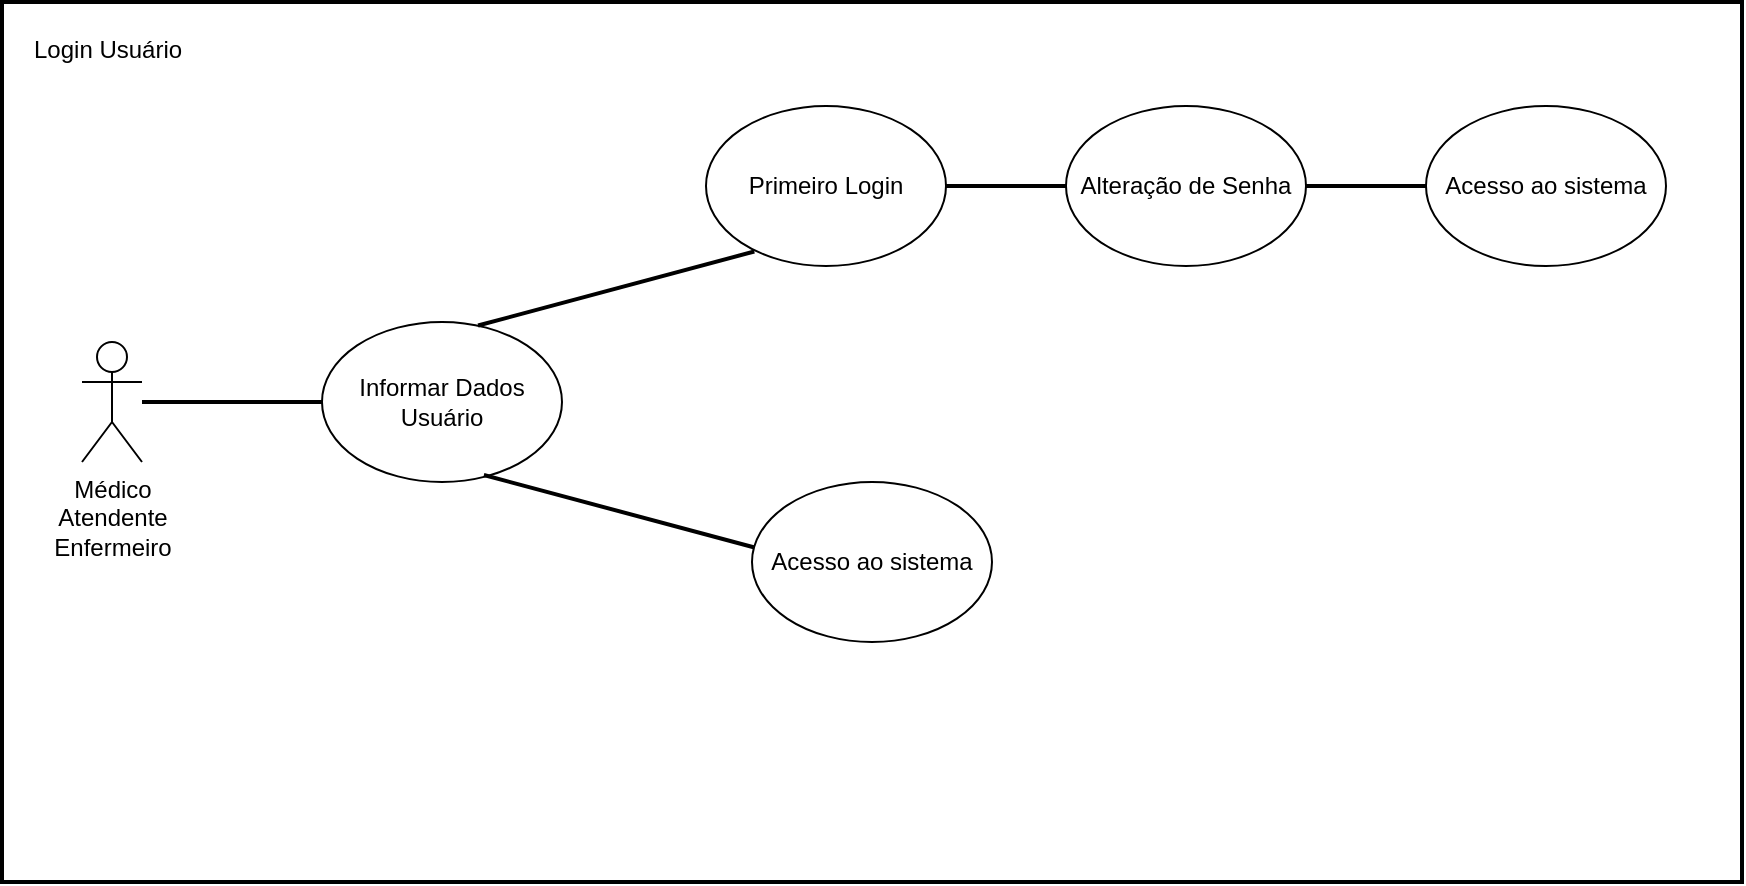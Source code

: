 <mxfile version="14.9.5" type="google"><diagram id="TSH-5vg3sOKShs2ccdqs" name="Page-1"><mxGraphModel dx="1108" dy="393" grid="1" gridSize="10" guides="1" tooltips="1" connect="1" arrows="1" fold="1" page="1" pageScale="1" pageWidth="827" pageHeight="1169" math="0" shadow="0"><root><mxCell id="0"/><mxCell id="1" parent="0"/><mxCell id="7AgJ8-tnHJt5b01yKNm--1" value="" style="rounded=0;whiteSpace=wrap;html=1;strokeWidth=2;" vertex="1" parent="1"><mxGeometry x="50" y="530" width="870" height="440" as="geometry"/></mxCell><mxCell id="7AgJ8-tnHJt5b01yKNm--2" value="Médico&lt;br&gt;Atendente&lt;br&gt;Enfermeiro" style="shape=umlActor;verticalLabelPosition=bottom;verticalAlign=top;html=1;outlineConnect=0;" vertex="1" parent="1"><mxGeometry x="90" y="700" width="30" height="60" as="geometry"/></mxCell><mxCell id="7AgJ8-tnHJt5b01yKNm--3" value="Informar Dados Usuário" style="ellipse;whiteSpace=wrap;html=1;" vertex="1" parent="1"><mxGeometry x="210" y="690" width="120" height="80" as="geometry"/></mxCell><mxCell id="7AgJ8-tnHJt5b01yKNm--4" value="" style="line;strokeWidth=2;html=1;" vertex="1" parent="1"><mxGeometry x="120" y="725" width="90" height="10" as="geometry"/></mxCell><mxCell id="7AgJ8-tnHJt5b01yKNm--5" value="Login Usuário" style="text;strokeColor=none;fillColor=none;spacingLeft=4;spacingRight=4;overflow=hidden;rotatable=0;points=[[0,0.5],[1,0.5]];portConstraint=eastwest;fontSize=12;" vertex="1" parent="1"><mxGeometry x="60" y="540" width="150" height="30" as="geometry"/></mxCell><mxCell id="7AgJ8-tnHJt5b01yKNm--6" value="Primeiro Login" style="ellipse;whiteSpace=wrap;html=1;" vertex="1" parent="1"><mxGeometry x="402" y="582" width="120" height="80" as="geometry"/></mxCell><mxCell id="7AgJ8-tnHJt5b01yKNm--7" value="" style="line;strokeWidth=2;html=1;rotation=-15;" vertex="1" parent="1"><mxGeometry x="285.59" y="668.26" width="143" height="10" as="geometry"/></mxCell><mxCell id="7AgJ8-tnHJt5b01yKNm--8" value="" style="line;strokeWidth=2;html=1;" vertex="1" parent="1"><mxGeometry x="522" y="617" width="60" height="10" as="geometry"/></mxCell><mxCell id="7AgJ8-tnHJt5b01yKNm--9" value="Alteração de Senha" style="ellipse;whiteSpace=wrap;html=1;" vertex="1" parent="1"><mxGeometry x="582" y="582" width="120" height="80" as="geometry"/></mxCell><mxCell id="7AgJ8-tnHJt5b01yKNm--10" value="" style="line;strokeWidth=2;html=1;rotation=15;" vertex="1" parent="1"><mxGeometry x="288.5" y="780" width="143" height="10" as="geometry"/></mxCell><mxCell id="7AgJ8-tnHJt5b01yKNm--11" value="Acesso ao sistema" style="ellipse;whiteSpace=wrap;html=1;" vertex="1" parent="1"><mxGeometry x="425" y="770" width="120" height="80" as="geometry"/></mxCell><mxCell id="7AgJ8-tnHJt5b01yKNm--12" value="" style="line;strokeWidth=2;html=1;" vertex="1" parent="1"><mxGeometry x="702" y="617" width="60" height="10" as="geometry"/></mxCell><mxCell id="7AgJ8-tnHJt5b01yKNm--13" value="Acesso ao sistema" style="ellipse;whiteSpace=wrap;html=1;" vertex="1" parent="1"><mxGeometry x="762" y="582" width="120" height="80" as="geometry"/></mxCell></root></mxGraphModel></diagram></mxfile>